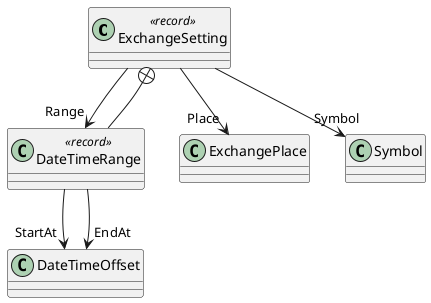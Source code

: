@startuml
class ExchangeSetting <<record>> {
}
class DateTimeRange <<record>> {
}
ExchangeSetting --> "Place" ExchangePlace
ExchangeSetting --> "Symbol" Symbol
ExchangeSetting --> "Range" DateTimeRange
ExchangeSetting +-- DateTimeRange
DateTimeRange --> "StartAt" DateTimeOffset
DateTimeRange --> "EndAt" DateTimeOffset
@enduml
